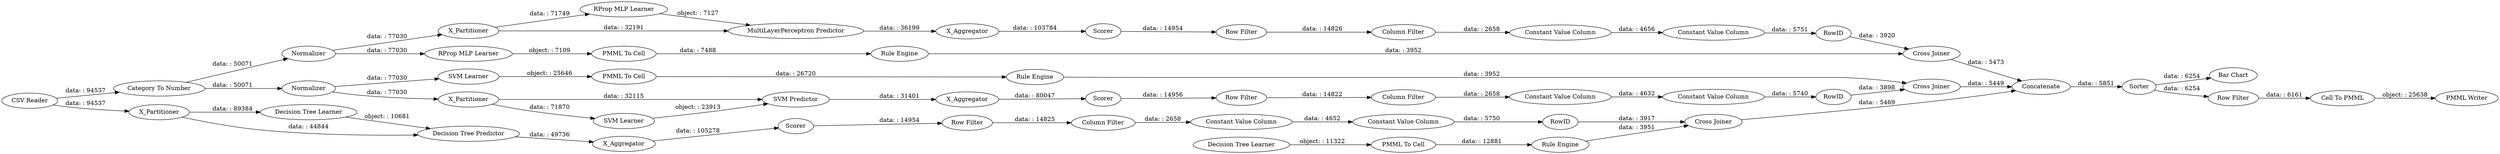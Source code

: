 digraph {
	"-5403784812853295232_293" [label=RowID]
	"-7517513963388765268_39" [label="Cross Joiner"]
	"3114789769970473749_40" [label=Scorer]
	"8776672102793044486_60" [label=Concatenate]
	"8776672102793044486_62" [label="CSV Reader"]
	"3114789769970473749_38" [label="Cross Joiner"]
	"3114789769970473749_2" [label=X_Partitioner]
	"-7517513963388765268_32" [label="SVM Predictor"]
	"5975716527974338743_294" [label="Column Filter"]
	"-6901204974927840992_34" [label="Rule Engine"]
	"-6901204974927840992_22" [label="PMML To Cell"]
	"8776672102793044486_58" [label="Category To Number"]
	"-3415588504912442585_31" [label="Decision Tree Learner"]
	"5975716527974338743_9" [label="Row Filter"]
	"-6318432630238152827_33" [label="Decision Tree Learner"]
	"-6318432630238152827_28" [label="PMML To Cell"]
	"-7517513963388765268_41" [label=Scorer]
	"1341130754172953808_292" [label="Constant Value Column"]
	"8776672102793044486_52" [label=Sorter]
	"1341130754172953808_294" [label="Column Filter"]
	"-7517513963388765268_31" [label="SVM Learner"]
	"8776672102793044486_54" [label="Cell To PMML"]
	"8776672102793044486_61" [label="PMML Writer"]
	"-5403784812853295232_294" [label="Column Filter"]
	"3114789769970473749_39" [label=Normalizer]
	"3114789769970473749_7" [label=X_Aggregator]
	"-7517513963388765268_40" [label=Normalizer]
	"3114789769970473749_31" [label="RProp MLP Learner"]
	"-5403784812853295232_292" [label="Constant Value Column"]
	"4698682417059251005_35" [label="Rule Engine"]
	"3114789769970473749_32" [label="MultiLayerPerceptron Predictor"]
	"-5403784812853295232_9" [label="Row Filter"]
	"1341130754172953808_9" [label="Row Filter"]
	"-5403784812853295232_290" [label="Constant Value Column"]
	"8776672102793044486_59" [label="Bar Chart"]
	"-6901204974927840992_35" [label="RProp MLP Learner"]
	"4698682417059251005_33" [label="SVM Learner"]
	"-3415588504912442585_7" [label=X_Aggregator]
	"-7517513963388765268_7" [label=X_Aggregator]
	"5975716527974338743_292" [label="Constant Value Column"]
	"-6318432630238152827_34" [label="Rule Engine"]
	"-3415588504912442585_38" [label="Cross Joiner"]
	"-7517513963388765268_2" [label=X_Partitioner]
	"1341130754172953808_293" [label=RowID]
	"4698682417059251005_34" [label="PMML To Cell"]
	"5975716527974338743_290" [label="Constant Value Column"]
	"1341130754172953808_290" [label="Constant Value Column"]
	"-3415588504912442585_2" [label=X_Partitioner]
	"5975716527974338743_293" [label=RowID]
	"-3415588504912442585_39" [label=Scorer]
	"-3415588504912442585_32" [label="Decision Tree Predictor"]
	"8776672102793044486_53" [label="Row Filter"]
	"-3415588504912442585_32" -> "-3415588504912442585_7" [label="data: : 49736"]
	"5975716527974338743_290" -> "5975716527974338743_292" [label="data: : 4656"]
	"3114789769970473749_2" -> "3114789769970473749_32" [label="data: : 32191"]
	"8776672102793044486_58" -> "3114789769970473749_39" [label="data: : 50071"]
	"1341130754172953808_293" -> "-3415588504912442585_38" [label="data: : 3917"]
	"1341130754172953808_290" -> "1341130754172953808_292" [label="data: : 4652"]
	"-7517513963388765268_7" -> "-7517513963388765268_41" [label="data: : 80047"]
	"8776672102793044486_62" -> "8776672102793044486_58" [label="data: : 94537"]
	"-7517513963388765268_2" -> "-7517513963388765268_32" [label="data: : 32115"]
	"5975716527974338743_292" -> "5975716527974338743_293" [label="data: : 5751"]
	"-7517513963388765268_41" -> "-5403784812853295232_9" [label="data: : 14956"]
	"1341130754172953808_294" -> "1341130754172953808_290" [label="data: : 2658"]
	"-7517513963388765268_32" -> "-7517513963388765268_7" [label="data: : 31401"]
	"8776672102793044486_58" -> "-7517513963388765268_40" [label="data: : 50071"]
	"1341130754172953808_9" -> "1341130754172953808_294" [label="data: : 14825"]
	"-3415588504912442585_38" -> "8776672102793044486_60" [label="data: : 5469"]
	"-5403784812853295232_9" -> "-5403784812853295232_294" [label="data: : 14822"]
	"4698682417059251005_34" -> "4698682417059251005_35" [label="data: : 26720"]
	"8776672102793044486_53" -> "8776672102793044486_54" [label="data: : 6161"]
	"-3415588504912442585_2" -> "-3415588504912442585_31" [label="data: : 89384"]
	"-3415588504912442585_7" -> "-3415588504912442585_39" [label="data: : 105278"]
	"1341130754172953808_292" -> "1341130754172953808_293" [label="data: : 5750"]
	"-7517513963388765268_40" -> "-7517513963388765268_2" [label="data: : 77030"]
	"3114789769970473749_32" -> "3114789769970473749_7" [label="data: : 36199"]
	"5975716527974338743_9" -> "5975716527974338743_294" [label="data: : 14826"]
	"-6901204974927840992_35" -> "-6901204974927840992_22" [label="object: : 7109"]
	"-5403784812853295232_292" -> "-5403784812853295232_293" [label="data: : 5740"]
	"-5403784812853295232_290" -> "-5403784812853295232_292" [label="data: : 4632"]
	"-6318432630238152827_34" -> "-3415588504912442585_38" [label="data: : 3951"]
	"3114789769970473749_31" -> "3114789769970473749_32" [label="object: : 7127"]
	"3114789769970473749_39" -> "-6901204974927840992_35" [label="data: : 77030"]
	"-5403784812853295232_294" -> "-5403784812853295232_290" [label="data: : 2658"]
	"-7517513963388765268_2" -> "-7517513963388765268_31" [label="data: : 71870"]
	"-7517513963388765268_40" -> "4698682417059251005_33" [label="data: : 77030"]
	"-3415588504912442585_2" -> "-3415588504912442585_32" [label="data: : 44844"]
	"8776672102793044486_54" -> "8776672102793044486_61" [label="object: : 25638"]
	"8776672102793044486_52" -> "8776672102793044486_59" [label="data: : 6254"]
	"3114789769970473749_40" -> "5975716527974338743_9" [label="data: : 14954"]
	"3114789769970473749_38" -> "8776672102793044486_60" [label="data: : 5473"]
	"-7517513963388765268_39" -> "8776672102793044486_60" [label="data: : 5449"]
	"-6318432630238152827_33" -> "-6318432630238152827_28" [label="object: : 11322"]
	"-7517513963388765268_31" -> "-7517513963388765268_32" [label="object: : 23913"]
	"8776672102793044486_62" -> "-3415588504912442585_2" [label="data: : 94537"]
	"-6901204974927840992_22" -> "-6901204974927840992_34" [label="data: : 7488"]
	"-3415588504912442585_31" -> "-3415588504912442585_32" [label="object: : 10681"]
	"5975716527974338743_294" -> "5975716527974338743_290" [label="data: : 2658"]
	"-6901204974927840992_34" -> "3114789769970473749_38" [label="data: : 3952"]
	"-5403784812853295232_293" -> "-7517513963388765268_39" [label="data: : 3898"]
	"-3415588504912442585_39" -> "1341130754172953808_9" [label="data: : 14954"]
	"3114789769970473749_2" -> "3114789769970473749_31" [label="data: : 71749"]
	"4698682417059251005_33" -> "4698682417059251005_34" [label="object: : 25646"]
	"3114789769970473749_7" -> "3114789769970473749_40" [label="data: : 103784"]
	"5975716527974338743_293" -> "3114789769970473749_38" [label="data: : 3920"]
	"4698682417059251005_35" -> "-7517513963388765268_39" [label="data: : 3952"]
	"8776672102793044486_60" -> "8776672102793044486_52" [label="data: : 5851"]
	"-6318432630238152827_28" -> "-6318432630238152827_34" [label="data: : 12881"]
	"3114789769970473749_39" -> "3114789769970473749_2" [label="data: : 77030"]
	"8776672102793044486_52" -> "8776672102793044486_53" [label="data: : 6254"]
	rankdir=LR
}
